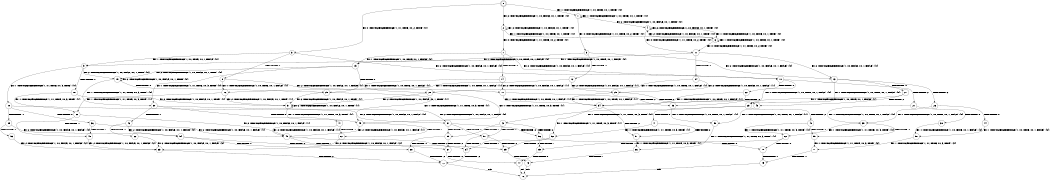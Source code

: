 digraph BCG {
size = "7, 10.5";
center = TRUE;
node [shape = circle];
0 [peripheries = 2];
0 -> 1 [label = "EX !1 !ATOMIC_EXCH_BRANCH (1, +0, TRUE, +0, 1, TRUE) !{0}"];
0 -> 2 [label = "EX !2 !ATOMIC_EXCH_BRANCH (1, +0, FALSE, +0, 1, TRUE) !{0}"];
0 -> 3 [label = "EX !0 !ATOMIC_EXCH_BRANCH (1, +1, TRUE, +0, 2, TRUE) !{0}"];
1 -> 4 [label = "EX !2 !ATOMIC_EXCH_BRANCH (1, +0, FALSE, +0, 1, TRUE) !{0}"];
1 -> 5 [label = "EX !0 !ATOMIC_EXCH_BRANCH (1, +1, TRUE, +0, 2, TRUE) !{0}"];
1 -> 1 [label = "EX !1 !ATOMIC_EXCH_BRANCH (1, +0, TRUE, +0, 1, TRUE) !{0}"];
2 -> 6 [label = "EX !1 !ATOMIC_EXCH_BRANCH (1, +0, TRUE, +0, 1, TRUE) !{0}"];
2 -> 7 [label = "EX !0 !ATOMIC_EXCH_BRANCH (1, +1, TRUE, +0, 2, TRUE) !{0}"];
2 -> 2 [label = "EX !2 !ATOMIC_EXCH_BRANCH (1, +0, FALSE, +0, 1, TRUE) !{0}"];
3 -> 8 [label = "TERMINATE !0"];
3 -> 9 [label = "EX !1 !ATOMIC_EXCH_BRANCH (1, +0, TRUE, +0, 1, FALSE) !{0}"];
3 -> 10 [label = "EX !2 !ATOMIC_EXCH_BRANCH (1, +0, FALSE, +0, 1, FALSE) !{0}"];
4 -> 11 [label = "EX !0 !ATOMIC_EXCH_BRANCH (1, +1, TRUE, +0, 2, TRUE) !{0}"];
4 -> 4 [label = "EX !2 !ATOMIC_EXCH_BRANCH (1, +0, FALSE, +0, 1, TRUE) !{0}"];
4 -> 6 [label = "EX !1 !ATOMIC_EXCH_BRANCH (1, +0, TRUE, +0, 1, TRUE) !{0}"];
5 -> 12 [label = "TERMINATE !0"];
5 -> 13 [label = "EX !2 !ATOMIC_EXCH_BRANCH (1, +0, FALSE, +0, 1, FALSE) !{0}"];
5 -> 9 [label = "EX !1 !ATOMIC_EXCH_BRANCH (1, +0, TRUE, +0, 1, FALSE) !{0}"];
6 -> 11 [label = "EX !0 !ATOMIC_EXCH_BRANCH (1, +1, TRUE, +0, 2, TRUE) !{0}"];
6 -> 4 [label = "EX !2 !ATOMIC_EXCH_BRANCH (1, +0, FALSE, +0, 1, TRUE) !{0}"];
6 -> 6 [label = "EX !1 !ATOMIC_EXCH_BRANCH (1, +0, TRUE, +0, 1, TRUE) !{0}"];
7 -> 14 [label = "TERMINATE !0"];
7 -> 15 [label = "EX !1 !ATOMIC_EXCH_BRANCH (1, +0, TRUE, +0, 1, FALSE) !{0}"];
7 -> 10 [label = "EX !2 !ATOMIC_EXCH_BRANCH (1, +0, FALSE, +0, 1, FALSE) !{0}"];
8 -> 16 [label = "EX !1 !ATOMIC_EXCH_BRANCH (1, +0, TRUE, +0, 1, FALSE) !{1}"];
8 -> 17 [label = "EX !2 !ATOMIC_EXCH_BRANCH (1, +0, FALSE, +0, 1, FALSE) !{1}"];
9 -> 18 [label = "TERMINATE !0"];
9 -> 19 [label = "EX !2 !ATOMIC_EXCH_BRANCH (1, +0, FALSE, +0, 1, TRUE) !{0}"];
9 -> 20 [label = "EX !1 !ATOMIC_EXCH_BRANCH (1, +1, TRUE, +0, 3, TRUE) !{0}"];
10 -> 21 [label = "TERMINATE !2"];
10 -> 22 [label = "TERMINATE !0"];
10 -> 23 [label = "EX !1 !ATOMIC_EXCH_BRANCH (1, +0, TRUE, +0, 1, FALSE) !{0}"];
11 -> 24 [label = "TERMINATE !0"];
11 -> 13 [label = "EX !2 !ATOMIC_EXCH_BRANCH (1, +0, FALSE, +0, 1, FALSE) !{0}"];
11 -> 15 [label = "EX !1 !ATOMIC_EXCH_BRANCH (1, +0, TRUE, +0, 1, FALSE) !{0}"];
12 -> 25 [label = "EX !2 !ATOMIC_EXCH_BRANCH (1, +0, FALSE, +0, 1, FALSE) !{1}"];
12 -> 16 [label = "EX !1 !ATOMIC_EXCH_BRANCH (1, +0, TRUE, +0, 1, FALSE) !{1}"];
13 -> 26 [label = "TERMINATE !2"];
13 -> 27 [label = "TERMINATE !0"];
13 -> 23 [label = "EX !1 !ATOMIC_EXCH_BRANCH (1, +0, TRUE, +0, 1, FALSE) !{0}"];
14 -> 28 [label = "EX !1 !ATOMIC_EXCH_BRANCH (1, +0, TRUE, +0, 1, FALSE) !{1}"];
14 -> 17 [label = "EX !2 !ATOMIC_EXCH_BRANCH (1, +0, FALSE, +0, 1, FALSE) !{1}"];
15 -> 29 [label = "TERMINATE !0"];
15 -> 19 [label = "EX !2 !ATOMIC_EXCH_BRANCH (1, +0, FALSE, +0, 1, TRUE) !{0}"];
15 -> 30 [label = "EX !1 !ATOMIC_EXCH_BRANCH (1, +1, TRUE, +0, 3, TRUE) !{0}"];
16 -> 31 [label = "EX !2 !ATOMIC_EXCH_BRANCH (1, +0, FALSE, +0, 1, TRUE) !{1}"];
16 -> 32 [label = "EX !1 !ATOMIC_EXCH_BRANCH (1, +1, TRUE, +0, 3, TRUE) !{1}"];
17 -> 33 [label = "TERMINATE !2"];
17 -> 34 [label = "EX !1 !ATOMIC_EXCH_BRANCH (1, +0, TRUE, +0, 1, FALSE) !{1}"];
18 -> 31 [label = "EX !2 !ATOMIC_EXCH_BRANCH (1, +0, FALSE, +0, 1, TRUE) !{1}"];
18 -> 32 [label = "EX !1 !ATOMIC_EXCH_BRANCH (1, +1, TRUE, +0, 3, TRUE) !{1}"];
19 -> 29 [label = "TERMINATE !0"];
19 -> 19 [label = "EX !2 !ATOMIC_EXCH_BRANCH (1, +0, FALSE, +0, 1, TRUE) !{0}"];
19 -> 30 [label = "EX !1 !ATOMIC_EXCH_BRANCH (1, +1, TRUE, +0, 3, TRUE) !{0}"];
20 -> 35 [label = "TERMINATE !1"];
20 -> 36 [label = "TERMINATE !0"];
20 -> 37 [label = "EX !2 !ATOMIC_EXCH_BRANCH (1, +0, FALSE, +0, 1, FALSE) !{0}"];
21 -> 38 [label = "TERMINATE !0"];
21 -> 39 [label = "EX !1 !ATOMIC_EXCH_BRANCH (1, +0, TRUE, +0, 1, FALSE) !{0}"];
22 -> 33 [label = "TERMINATE !2"];
22 -> 34 [label = "EX !1 !ATOMIC_EXCH_BRANCH (1, +0, TRUE, +0, 1, FALSE) !{1}"];
23 -> 40 [label = "TERMINATE !2"];
23 -> 41 [label = "TERMINATE !0"];
23 -> 42 [label = "EX !1 !ATOMIC_EXCH_BRANCH (1, +1, TRUE, +0, 3, TRUE) !{0}"];
24 -> 25 [label = "EX !2 !ATOMIC_EXCH_BRANCH (1, +0, FALSE, +0, 1, FALSE) !{1}"];
24 -> 28 [label = "EX !1 !ATOMIC_EXCH_BRANCH (1, +0, TRUE, +0, 1, FALSE) !{1}"];
25 -> 43 [label = "TERMINATE !2"];
25 -> 34 [label = "EX !1 !ATOMIC_EXCH_BRANCH (1, +0, TRUE, +0, 1, FALSE) !{1}"];
26 -> 44 [label = "TERMINATE !0"];
26 -> 39 [label = "EX !1 !ATOMIC_EXCH_BRANCH (1, +0, TRUE, +0, 1, FALSE) !{0}"];
27 -> 43 [label = "TERMINATE !2"];
27 -> 34 [label = "EX !1 !ATOMIC_EXCH_BRANCH (1, +0, TRUE, +0, 1, FALSE) !{1}"];
28 -> 31 [label = "EX !2 !ATOMIC_EXCH_BRANCH (1, +0, FALSE, +0, 1, TRUE) !{1}"];
28 -> 45 [label = "EX !1 !ATOMIC_EXCH_BRANCH (1, +1, TRUE, +0, 3, TRUE) !{1}"];
29 -> 31 [label = "EX !2 !ATOMIC_EXCH_BRANCH (1, +0, FALSE, +0, 1, TRUE) !{1}"];
29 -> 45 [label = "EX !1 !ATOMIC_EXCH_BRANCH (1, +1, TRUE, +0, 3, TRUE) !{1}"];
30 -> 46 [label = "TERMINATE !1"];
30 -> 47 [label = "TERMINATE !0"];
30 -> 37 [label = "EX !2 !ATOMIC_EXCH_BRANCH (1, +0, FALSE, +0, 1, FALSE) !{0}"];
31 -> 31 [label = "EX !2 !ATOMIC_EXCH_BRANCH (1, +0, FALSE, +0, 1, TRUE) !{1}"];
31 -> 45 [label = "EX !1 !ATOMIC_EXCH_BRANCH (1, +1, TRUE, +0, 3, TRUE) !{1}"];
32 -> 48 [label = "TERMINATE !1"];
32 -> 49 [label = "EX !2 !ATOMIC_EXCH_BRANCH (1, +0, FALSE, +0, 1, FALSE) !{1}"];
33 -> 50 [label = "EX !1 !ATOMIC_EXCH_BRANCH (1, +0, TRUE, +0, 1, FALSE) !{1}"];
34 -> 51 [label = "TERMINATE !2"];
34 -> 52 [label = "EX !1 !ATOMIC_EXCH_BRANCH (1, +1, TRUE, +0, 3, TRUE) !{1}"];
35 -> 53 [label = "TERMINATE !0"];
35 -> 54 [label = "EX !2 !ATOMIC_EXCH_BRANCH (1, +0, FALSE, +0, 1, FALSE) !{0}"];
36 -> 48 [label = "TERMINATE !1"];
36 -> 49 [label = "EX !2 !ATOMIC_EXCH_BRANCH (1, +0, FALSE, +0, 1, FALSE) !{1}"];
37 -> 55 [label = "TERMINATE !1"];
37 -> 56 [label = "TERMINATE !2"];
37 -> 57 [label = "TERMINATE !0"];
38 -> 58 [label = "EX !1 !ATOMIC_EXCH_BRANCH (1, +0, TRUE, +0, 1, FALSE) !{2}"];
39 -> 59 [label = "TERMINATE !0"];
39 -> 60 [label = "EX !1 !ATOMIC_EXCH_BRANCH (1, +1, TRUE, +0, 3, TRUE) !{0}"];
40 -> 59 [label = "TERMINATE !0"];
40 -> 60 [label = "EX !1 !ATOMIC_EXCH_BRANCH (1, +1, TRUE, +0, 3, TRUE) !{0}"];
41 -> 51 [label = "TERMINATE !2"];
41 -> 52 [label = "EX !1 !ATOMIC_EXCH_BRANCH (1, +1, TRUE, +0, 3, TRUE) !{1}"];
42 -> 55 [label = "TERMINATE !1"];
42 -> 56 [label = "TERMINATE !2"];
42 -> 57 [label = "TERMINATE !0"];
43 -> 50 [label = "EX !1 !ATOMIC_EXCH_BRANCH (1, +0, TRUE, +0, 1, FALSE) !{1}"];
44 -> 58 [label = "EX !1 !ATOMIC_EXCH_BRANCH (1, +0, TRUE, +0, 1, FALSE) !{2}"];
45 -> 61 [label = "TERMINATE !1"];
45 -> 49 [label = "EX !2 !ATOMIC_EXCH_BRANCH (1, +0, FALSE, +0, 1, FALSE) !{1}"];
46 -> 62 [label = "TERMINATE !0"];
46 -> 54 [label = "EX !2 !ATOMIC_EXCH_BRANCH (1, +0, FALSE, +0, 1, FALSE) !{0}"];
47 -> 61 [label = "TERMINATE !1"];
47 -> 49 [label = "EX !2 !ATOMIC_EXCH_BRANCH (1, +0, FALSE, +0, 1, FALSE) !{1}"];
48 -> 63 [label = "EX !2 !ATOMIC_EXCH_BRANCH (1, +0, FALSE, +0, 1, FALSE) !{2}"];
49 -> 64 [label = "TERMINATE !1"];
49 -> 65 [label = "TERMINATE !2"];
50 -> 66 [label = "EX !1 !ATOMIC_EXCH_BRANCH (1, +1, TRUE, +0, 3, TRUE) !{1}"];
51 -> 66 [label = "EX !1 !ATOMIC_EXCH_BRANCH (1, +1, TRUE, +0, 3, TRUE) !{1}"];
52 -> 64 [label = "TERMINATE !1"];
52 -> 65 [label = "TERMINATE !2"];
53 -> 63 [label = "EX !2 !ATOMIC_EXCH_BRANCH (1, +0, FALSE, +0, 1, FALSE) !{2}"];
54 -> 67 [label = "TERMINATE !2"];
54 -> 68 [label = "TERMINATE !0"];
55 -> 67 [label = "TERMINATE !2"];
55 -> 68 [label = "TERMINATE !0"];
56 -> 69 [label = "TERMINATE !1"];
56 -> 70 [label = "TERMINATE !0"];
57 -> 64 [label = "TERMINATE !1"];
57 -> 65 [label = "TERMINATE !2"];
58 -> 71 [label = "EX !1 !ATOMIC_EXCH_BRANCH (1, +1, TRUE, +0, 3, TRUE) !{2}"];
59 -> 71 [label = "EX !1 !ATOMIC_EXCH_BRANCH (1, +1, TRUE, +0, 3, TRUE) !{2}"];
60 -> 69 [label = "TERMINATE !1"];
60 -> 70 [label = "TERMINATE !0"];
61 -> 63 [label = "EX !2 !ATOMIC_EXCH_BRANCH (1, +0, FALSE, +0, 1, FALSE) !{2}"];
62 -> 63 [label = "EX !2 !ATOMIC_EXCH_BRANCH (1, +0, FALSE, +0, 1, FALSE) !{2}"];
63 -> 72 [label = "TERMINATE !2"];
64 -> 72 [label = "TERMINATE !2"];
65 -> 73 [label = "TERMINATE !1"];
66 -> 73 [label = "TERMINATE !1"];
67 -> 74 [label = "TERMINATE !0"];
68 -> 72 [label = "TERMINATE !2"];
69 -> 74 [label = "TERMINATE !0"];
70 -> 75 [label = "TERMINATE !1"];
71 -> 75 [label = "TERMINATE !1"];
72 -> 76 [label = "exit"];
73 -> 76 [label = "exit"];
74 -> 76 [label = "exit"];
75 -> 76 [label = "exit"];
}
